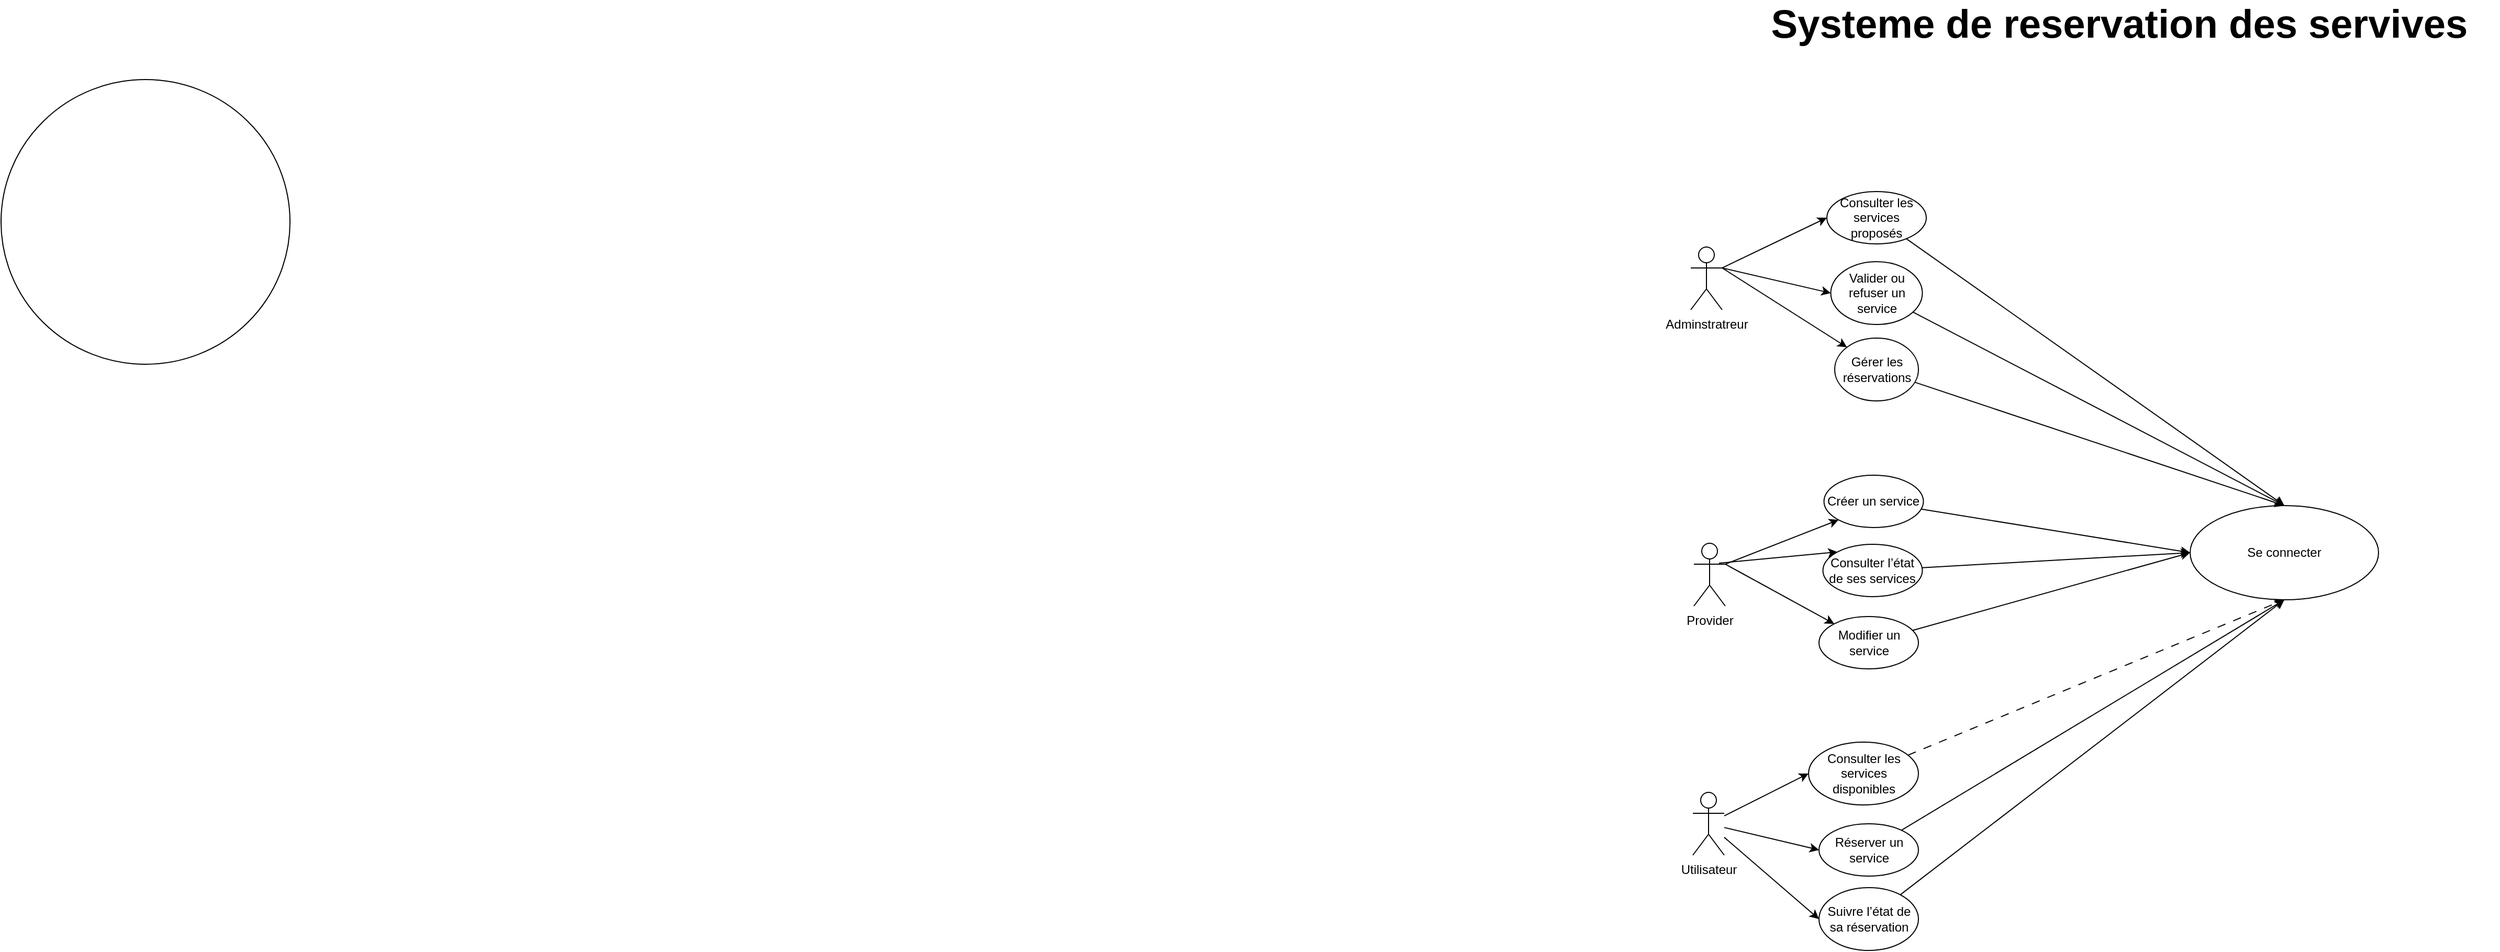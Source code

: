 <mxfile>
    <diagram id="0XoD4Yec26vL3jg4n1Xg" name="Page-1">
        <mxGraphModel dx="5840" dy="2590" grid="1" gridSize="10" guides="1" tooltips="1" connect="1" arrows="1" fold="1" page="1" pageScale="1" pageWidth="850" pageHeight="1100" math="0" shadow="0">
            <root>
                <mxCell id="0"/>
                <mxCell id="1" parent="0"/>
                <mxCell id="26" style="edgeStyle=none;html=1;entryX=0;entryY=0.5;entryDx=0;entryDy=0;exitX=1;exitY=0.333;exitDx=0;exitDy=0;exitPerimeter=0;" edge="1" parent="1" source="3" target="6">
                    <mxGeometry relative="1" as="geometry">
                        <mxPoint x="137" y="253" as="sourcePoint"/>
                    </mxGeometry>
                </mxCell>
                <mxCell id="27" style="edgeStyle=none;html=1;exitX=1;exitY=0.333;exitDx=0;exitDy=0;exitPerimeter=0;entryX=0;entryY=0.5;entryDx=0;entryDy=0;" edge="1" parent="1" source="3" target="7">
                    <mxGeometry relative="1" as="geometry">
                        <mxPoint x="137" y="253" as="sourcePoint"/>
                        <mxPoint x="190" y="288" as="targetPoint"/>
                    </mxGeometry>
                </mxCell>
                <mxCell id="28" style="edgeStyle=none;html=1;entryX=0;entryY=0;entryDx=0;entryDy=0;exitX=1;exitY=0.333;exitDx=0;exitDy=0;exitPerimeter=0;" edge="1" parent="1" source="3" target="9">
                    <mxGeometry relative="1" as="geometry">
                        <mxPoint x="137" y="253" as="sourcePoint"/>
                    </mxGeometry>
                </mxCell>
                <mxCell id="3" value="Adminstratreur" style="shape=umlActor;verticalLabelPosition=bottom;verticalAlign=top;html=1;outlineConnect=0;" vertex="1" parent="1">
                    <mxGeometry x="63" y="258" width="30" height="60" as="geometry"/>
                </mxCell>
                <mxCell id="5" value="Se connecter" style="ellipse;whiteSpace=wrap;html=1;strokeWidth=1;" vertex="1" parent="1">
                    <mxGeometry x="540" y="505" width="180" height="90" as="geometry"/>
                </mxCell>
                <mxCell id="51" style="edgeStyle=none;html=1;entryX=0.5;entryY=0;entryDx=0;entryDy=0;" edge="1" parent="1" source="6" target="5">
                    <mxGeometry relative="1" as="geometry"/>
                </mxCell>
                <mxCell id="6" value="Consulter les services proposés" style="ellipse;whiteSpace=wrap;html=1;strokeWidth=1;" vertex="1" parent="1">
                    <mxGeometry x="193" y="205" width="95" height="50" as="geometry"/>
                </mxCell>
                <mxCell id="52" style="edgeStyle=none;html=1;entryX=0.5;entryY=0;entryDx=0;entryDy=0;" edge="1" parent="1" source="7" target="5">
                    <mxGeometry relative="1" as="geometry"/>
                </mxCell>
                <mxCell id="7" value="Valider ou refuser un service" style="ellipse;whiteSpace=wrap;html=1;strokeWidth=1;" vertex="1" parent="1">
                    <mxGeometry x="196.75" y="272" width="87.5" height="60" as="geometry"/>
                </mxCell>
                <mxCell id="53" style="edgeStyle=none;html=1;entryX=0.5;entryY=0;entryDx=0;entryDy=0;" edge="1" parent="1" source="9" target="5">
                    <mxGeometry relative="1" as="geometry"/>
                </mxCell>
                <mxCell id="9" value="Gérer les réservations" style="ellipse;whiteSpace=wrap;html=1;strokeWidth=1;" vertex="1" parent="1">
                    <mxGeometry x="200.5" y="345" width="80" height="60" as="geometry"/>
                </mxCell>
                <mxCell id="29" style="edgeStyle=none;html=1;entryX=0;entryY=1;entryDx=0;entryDy=0;exitX=1;exitY=0.333;exitDx=0;exitDy=0;exitPerimeter=0;" edge="1" parent="1" source="12" target="13">
                    <mxGeometry relative="1" as="geometry">
                        <mxPoint x="60" y="390" as="sourcePoint"/>
                    </mxGeometry>
                </mxCell>
                <mxCell id="30" style="edgeStyle=none;html=1;entryX=0;entryY=0;entryDx=0;entryDy=0;exitX=0.8;exitY=0.317;exitDx=0;exitDy=0;exitPerimeter=0;" edge="1" parent="1" source="12" target="14">
                    <mxGeometry relative="1" as="geometry"/>
                </mxCell>
                <mxCell id="31" style="edgeStyle=none;html=1;exitX=1;exitY=0.333;exitDx=0;exitDy=0;exitPerimeter=0;" edge="1" parent="1" source="12" target="15">
                    <mxGeometry relative="1" as="geometry">
                        <mxPoint x="60" y="390" as="sourcePoint"/>
                    </mxGeometry>
                </mxCell>
                <mxCell id="12" value="Provider" style="shape=umlActor;verticalLabelPosition=bottom;verticalAlign=top;html=1;outlineConnect=0;" vertex="1" parent="1">
                    <mxGeometry x="66" y="541" width="30" height="60" as="geometry"/>
                </mxCell>
                <mxCell id="54" style="edgeStyle=none;html=1;entryX=0;entryY=0.5;entryDx=0;entryDy=0;" edge="1" parent="1" source="13" target="5">
                    <mxGeometry relative="1" as="geometry"/>
                </mxCell>
                <mxCell id="13" value="Créer un service" style="ellipse;whiteSpace=wrap;html=1;strokeWidth=1;" vertex="1" parent="1">
                    <mxGeometry x="190.25" y="476" width="95" height="50" as="geometry"/>
                </mxCell>
                <mxCell id="55" style="edgeStyle=none;html=1;entryX=0;entryY=0.5;entryDx=0;entryDy=0;" edge="1" parent="1" source="14" target="5">
                    <mxGeometry relative="1" as="geometry"/>
                </mxCell>
                <mxCell id="14" value="Consulter l’état de ses services" style="ellipse;whiteSpace=wrap;html=1;strokeWidth=1;" vertex="1" parent="1">
                    <mxGeometry x="189.25" y="542" width="95" height="50" as="geometry"/>
                </mxCell>
                <mxCell id="56" style="edgeStyle=none;html=1;entryX=0;entryY=0.5;entryDx=0;entryDy=0;" edge="1" parent="1" source="15" target="5">
                    <mxGeometry relative="1" as="geometry"/>
                </mxCell>
                <mxCell id="15" value="Modifier un service" style="ellipse;whiteSpace=wrap;html=1;strokeWidth=1;" vertex="1" parent="1">
                    <mxGeometry x="185.5" y="611" width="95" height="50" as="geometry"/>
                </mxCell>
                <mxCell id="48" style="edgeStyle=none;html=1;entryX=0;entryY=0.5;entryDx=0;entryDy=0;" edge="1" parent="1" source="17" target="23">
                    <mxGeometry relative="1" as="geometry"/>
                </mxCell>
                <mxCell id="49" style="edgeStyle=none;html=1;entryX=0;entryY=0.5;entryDx=0;entryDy=0;" edge="1" parent="1" source="17" target="22">
                    <mxGeometry relative="1" as="geometry"/>
                </mxCell>
                <mxCell id="50" style="edgeStyle=none;html=1;entryX=0;entryY=0.5;entryDx=0;entryDy=0;" edge="1" parent="1" source="17" target="20">
                    <mxGeometry relative="1" as="geometry"/>
                </mxCell>
                <mxCell id="17" value="Utilisateur" style="shape=umlActor;verticalLabelPosition=bottom;verticalAlign=top;html=1;outlineConnect=0;" vertex="1" parent="1">
                    <mxGeometry x="65" y="779" width="30" height="60" as="geometry"/>
                </mxCell>
                <mxCell id="58" style="edgeStyle=none;html=1;entryX=0.5;entryY=1;entryDx=0;entryDy=0;" edge="1" parent="1" source="20" target="5">
                    <mxGeometry relative="1" as="geometry"/>
                </mxCell>
                <mxCell id="20" value="Réserver un service" style="ellipse;whiteSpace=wrap;html=1;strokeWidth=1;" vertex="1" parent="1">
                    <mxGeometry x="185.5" y="809" width="95" height="50" as="geometry"/>
                </mxCell>
                <mxCell id="59" style="edgeStyle=none;html=1;entryX=0.5;entryY=1;entryDx=0;entryDy=0;" edge="1" parent="1" source="22" target="5">
                    <mxGeometry relative="1" as="geometry"/>
                </mxCell>
                <mxCell id="22" value="Suivre l’état de sa réservation" style="ellipse;whiteSpace=wrap;html=1;strokeWidth=1;" vertex="1" parent="1">
                    <mxGeometry x="185.5" y="870" width="95" height="60" as="geometry"/>
                </mxCell>
                <mxCell id="57" style="edgeStyle=none;html=1;entryX=0.5;entryY=1;entryDx=0;entryDy=0;dashed=1;dashPattern=8 8;" edge="1" parent="1" source="23" target="5">
                    <mxGeometry relative="1" as="geometry"/>
                </mxCell>
                <mxCell id="23" value="Consulter les services disponibles" style="ellipse;whiteSpace=wrap;html=1;strokeWidth=1;" vertex="1" parent="1">
                    <mxGeometry x="175.5" y="731" width="105" height="60" as="geometry"/>
                </mxCell>
                <mxCell id="41" value="&lt;b&gt;&lt;font style=&quot;font-size: 38px;&quot;&gt;Systeme de reservation des servives&lt;/font&gt;&lt;/b&gt;" style="text;html=1;align=center;verticalAlign=middle;whiteSpace=wrap;rounded=0;" vertex="1" parent="1">
                    <mxGeometry x="110" y="30" width="725" height="30" as="geometry"/>
                </mxCell>
                <mxCell id="60" value="" style="ellipse;whiteSpace=wrap;html=1;" vertex="1" parent="1">
                    <mxGeometry x="-1551" y="98" width="276" height="272" as="geometry"/>
                </mxCell>
            </root>
        </mxGraphModel>
    </diagram>
</mxfile>